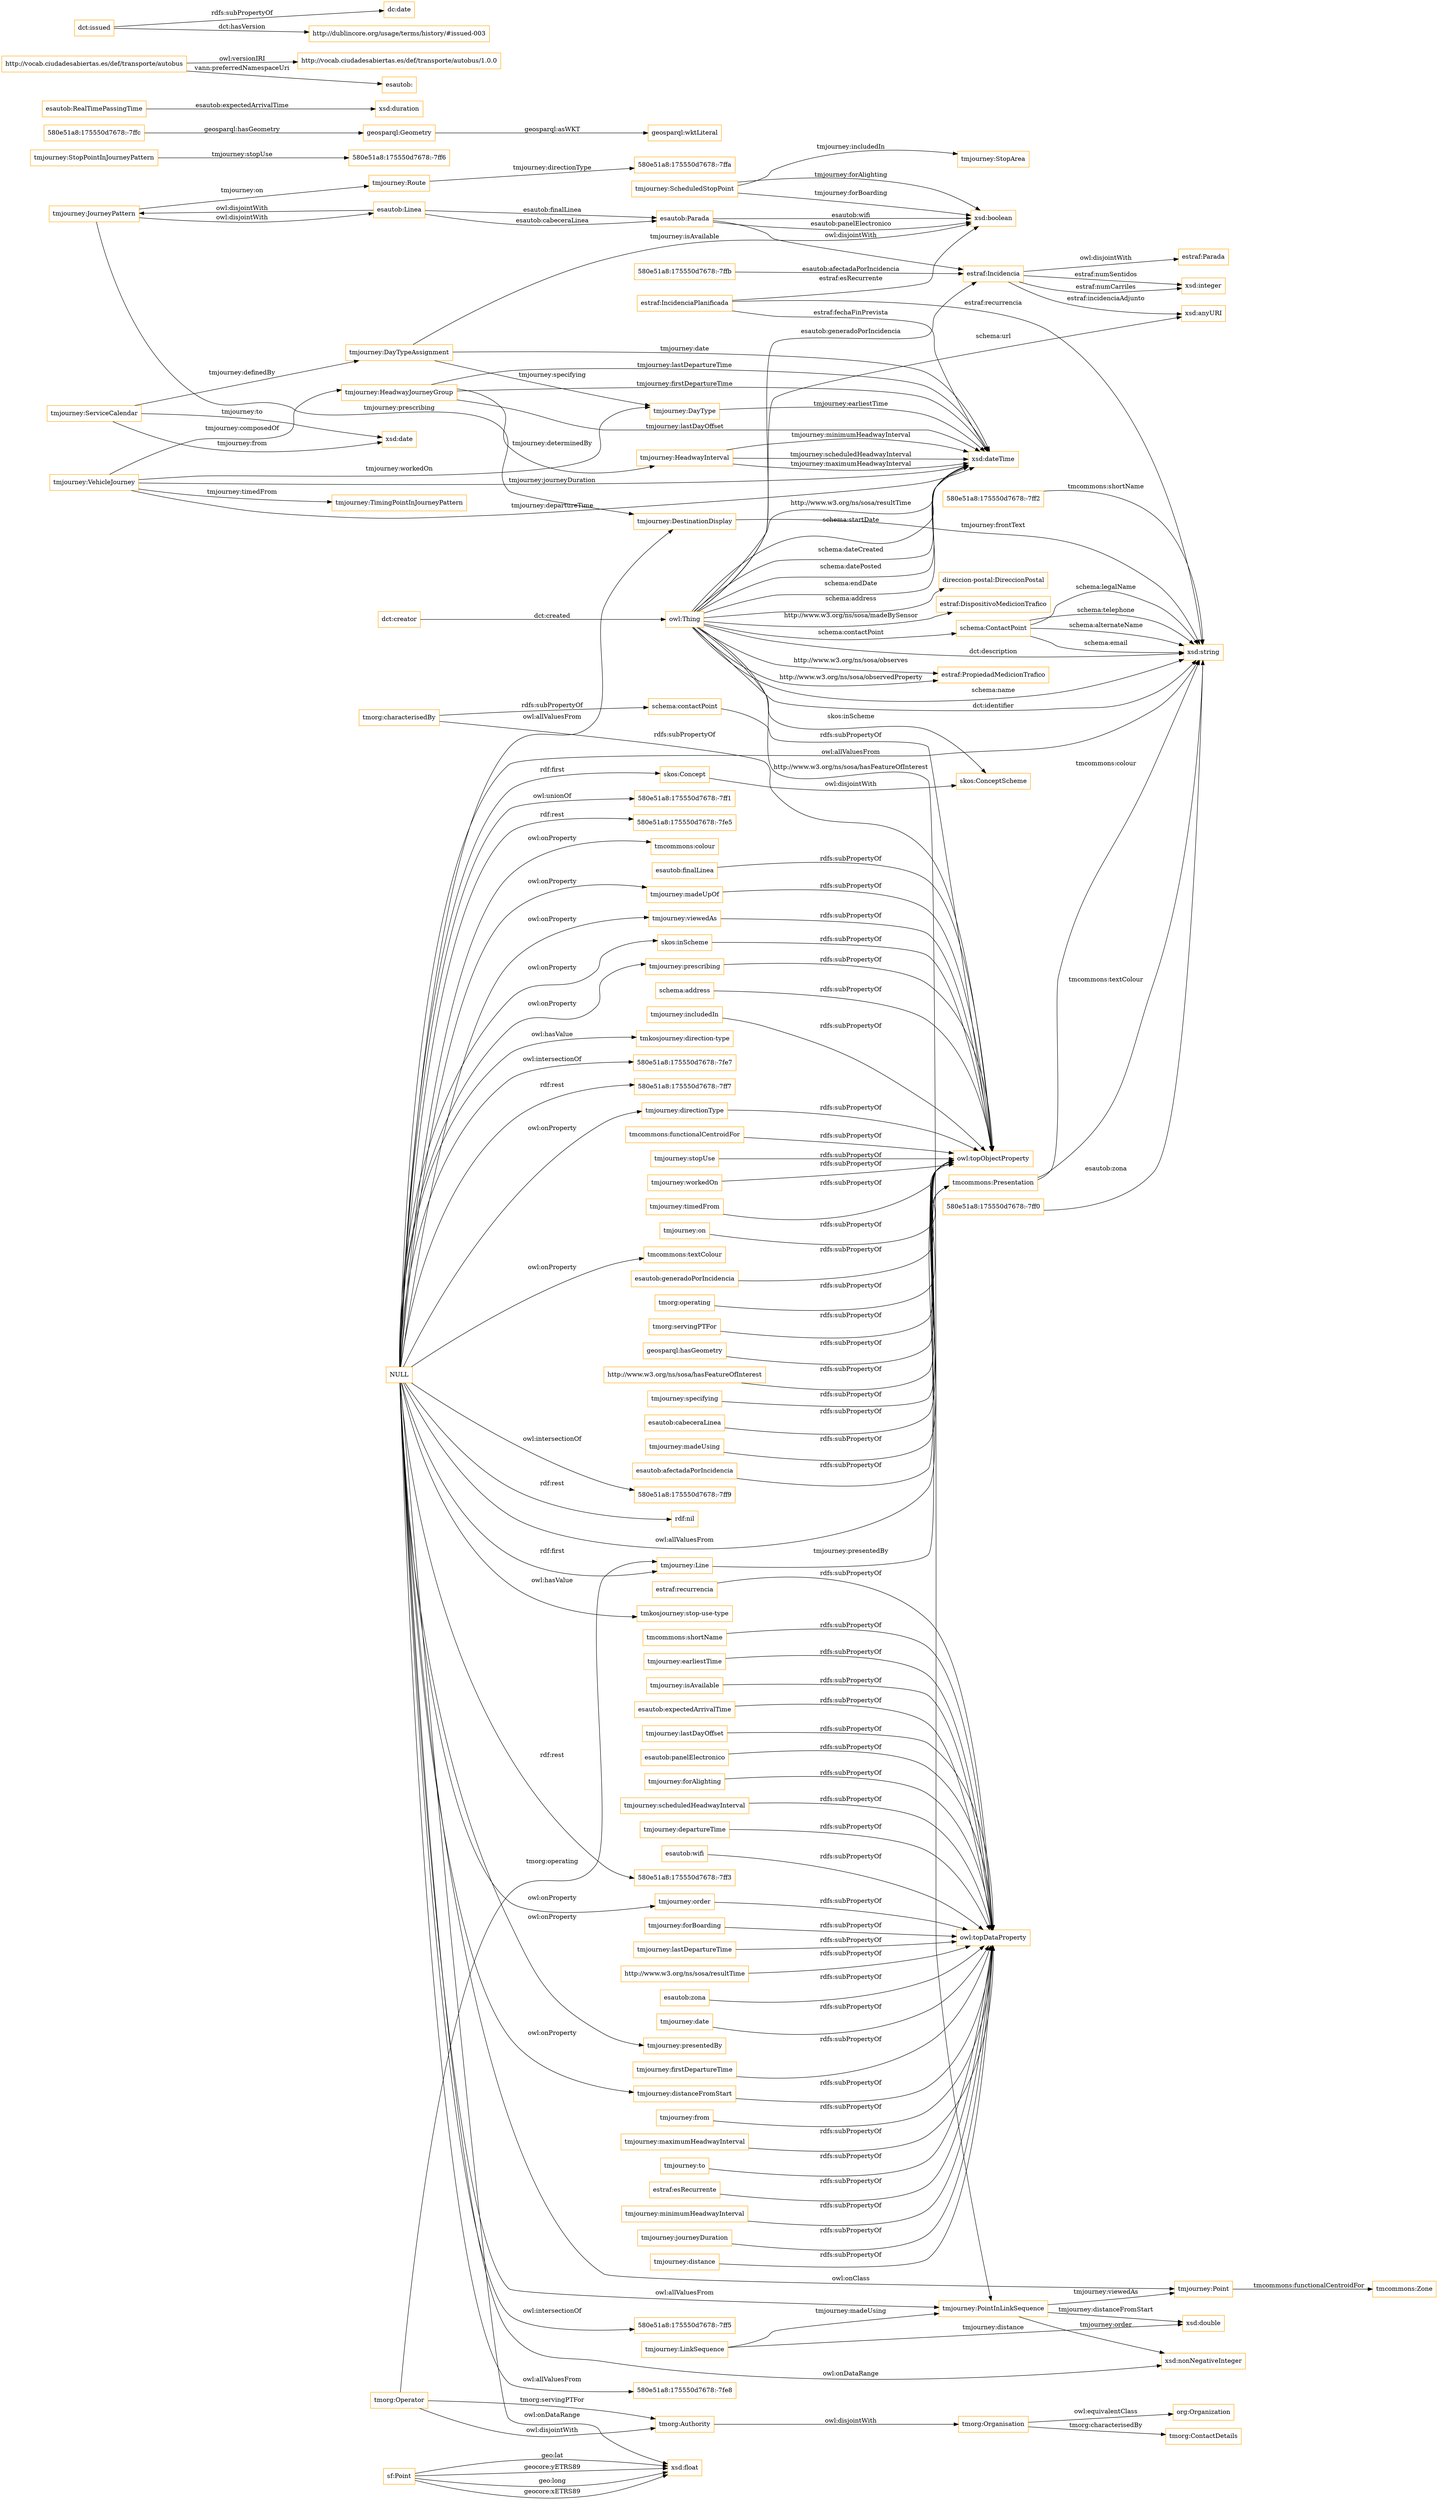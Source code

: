 digraph ar2dtool_diagram { 
rankdir=LR;
size="1501"
node [shape = rectangle, color="orange"]; "tmjourney:StopArea" "tmjourney:VehicleJourney" "580e51a8:175550d7678:-7ff6" "tmcommons:Presentation" "tmjourney:Line" "esautob:Linea" "tmorg:ContactDetails" "direccion-postal:DireccionPostal" "tmorg:Organisation" "tmjourney:DestinationDisplay" "schema:ContactPoint" "tmjourney:JourneyPattern" "tmjourney:Route" "geosparql:Geometry" "org:Organization" "tmjourney:HeadwayInterval" "skos:ConceptScheme" "esautob:RealTimePassingTime" "580e51a8:175550d7678:-7ffa" "sf:Point" "tmcommons:Zone" "580e51a8:175550d7678:-7fe8" "tmjourney:StopPointInJourneyPattern" "skos:Concept" "tmjourney:TimingPointInJourneyPattern" "estraf:IncidenciaPlanificada" "tmorg:Authority" "estraf:Incidencia" "580e51a8:175550d7678:-7ff2" "tmjourney:DayTypeAssignment" "tmjourney:HeadwayJourneyGroup" "tmjourney:ServiceCalendar" "esautob:Parada" "tmjourney:DayType" "tmjourney:PointInLinkSequence" "tmjourney:Point" "tmjourney:LinkSequence" "tmjourney:ScheduledStopPoint" "tmorg:Operator" ; /*classes style*/
	"estraf:recurrencia" -> "owl:topDataProperty" [ label = "rdfs:subPropertyOf" ];
	"tmjourney:prescribing" -> "owl:topObjectProperty" [ label = "rdfs:subPropertyOf" ];
	"tmorg:Organisation" -> "org:Organization" [ label = "owl:equivalentClass" ];
	"http://vocab.ciudadesabiertas.es/def/transporte/autobus" -> "http://vocab.ciudadesabiertas.es/def/transporte/autobus/1.0.0" [ label = "owl:versionIRI" ];
	"http://vocab.ciudadesabiertas.es/def/transporte/autobus" -> "esautob:" [ label = "vann:preferredNamespaceUri" ];
	"tmcommons:shortName" -> "owl:topDataProperty" [ label = "rdfs:subPropertyOf" ];
	"tmjourney:directionType" -> "owl:topObjectProperty" [ label = "rdfs:subPropertyOf" ];
	"tmjourney:earliestTime" -> "owl:topDataProperty" [ label = "rdfs:subPropertyOf" ];
	"tmorg:Authority" -> "tmorg:Organisation" [ label = "owl:disjointWith" ];
	"tmorg:Operator" -> "tmorg:Authority" [ label = "owl:disjointWith" ];
	"tmjourney:isAvailable" -> "owl:topDataProperty" [ label = "rdfs:subPropertyOf" ];
	"tmjourney:workedOn" -> "owl:topObjectProperty" [ label = "rdfs:subPropertyOf" ];
	"esautob:expectedArrivalTime" -> "owl:topDataProperty" [ label = "rdfs:subPropertyOf" ];
	"tmjourney:timedFrom" -> "owl:topObjectProperty" [ label = "rdfs:subPropertyOf" ];
	"tmjourney:lastDayOffset" -> "owl:topDataProperty" [ label = "rdfs:subPropertyOf" ];
	"esautob:panelElectronico" -> "owl:topDataProperty" [ label = "rdfs:subPropertyOf" ];
	"tmjourney:forAlighting" -> "owl:topDataProperty" [ label = "rdfs:subPropertyOf" ];
	"tmjourney:on" -> "owl:topObjectProperty" [ label = "rdfs:subPropertyOf" ];
	"estraf:Incidencia" -> "estraf:Parada" [ label = "owl:disjointWith" ];
	"tmjourney:scheduledHeadwayInterval" -> "owl:topDataProperty" [ label = "rdfs:subPropertyOf" ];
	"tmjourney:distanceFromStart" -> "owl:topDataProperty" [ label = "rdfs:subPropertyOf" ];
	"tmorg:operating" -> "owl:topObjectProperty" [ label = "rdfs:subPropertyOf" ];
	"tmorg:servingPTFor" -> "owl:topObjectProperty" [ label = "rdfs:subPropertyOf" ];
	"tmjourney:madeUpOf" -> "owl:topObjectProperty" [ label = "rdfs:subPropertyOf" ];
	"esautob:Linea" -> "tmjourney:JourneyPattern" [ label = "owl:disjointWith" ];
	"geosparql:hasGeometry" -> "owl:topObjectProperty" [ label = "rdfs:subPropertyOf" ];
	"tmjourney:departureTime" -> "owl:topDataProperty" [ label = "rdfs:subPropertyOf" ];
	"esautob:wifi" -> "owl:topDataProperty" [ label = "rdfs:subPropertyOf" ];
	"tmjourney:forBoarding" -> "owl:topDataProperty" [ label = "rdfs:subPropertyOf" ];
	"tmjourney:viewedAs" -> "owl:topObjectProperty" [ label = "rdfs:subPropertyOf" ];
	"skos:Concept" -> "skos:ConceptScheme" [ label = "owl:disjointWith" ];
	"tmjourney:lastDepartureTime" -> "owl:topDataProperty" [ label = "rdfs:subPropertyOf" ];
	"http://www.w3.org/ns/sosa/hasFeatureOfInterest" -> "owl:topObjectProperty" [ label = "rdfs:subPropertyOf" ];
	"tmjourney:specifying" -> "owl:topObjectProperty" [ label = "rdfs:subPropertyOf" ];
	"http://www.w3.org/ns/sosa/resultTime" -> "owl:topDataProperty" [ label = "rdfs:subPropertyOf" ];
	"skos:inScheme" -> "owl:topObjectProperty" [ label = "rdfs:subPropertyOf" ];
	"NULL" -> "tmjourney:distanceFromStart" [ label = "owl:onProperty" ];
	"NULL" -> "tmjourney:viewedAs" [ label = "owl:onProperty" ];
	"NULL" -> "tmjourney:Line" [ label = "rdf:first" ];
	"NULL" -> "580e51a8:175550d7678:-7ff1" [ label = "owl:unionOf" ];
	"NULL" -> "580e51a8:175550d7678:-7fe5" [ label = "rdf:rest" ];
	"NULL" -> "tmcommons:colour" [ label = "owl:onProperty" ];
	"NULL" -> "xsd:float" [ label = "owl:onDataRange" ];
	"NULL" -> "tmkosjourney:direction-type" [ label = "owl:hasValue" ];
	"NULL" -> "580e51a8:175550d7678:-7fe7" [ label = "owl:intersectionOf" ];
	"NULL" -> "580e51a8:175550d7678:-7ff7" [ label = "rdf:rest" ];
	"NULL" -> "tmcommons:textColour" [ label = "owl:onProperty" ];
	"NULL" -> "tmjourney:order" [ label = "owl:onProperty" ];
	"NULL" -> "580e51a8:175550d7678:-7ff9" [ label = "owl:intersectionOf" ];
	"NULL" -> "skos:Concept" [ label = "rdf:first" ];
	"NULL" -> "580e51a8:175550d7678:-7fe8" [ label = "owl:allValuesFrom" ];
	"NULL" -> "rdf:nil" [ label = "rdf:rest" ];
	"NULL" -> "tmjourney:Point" [ label = "owl:onClass" ];
	"NULL" -> "tmkosjourney:stop-use-type" [ label = "owl:hasValue" ];
	"NULL" -> "580e51a8:175550d7678:-7ff3" [ label = "rdf:rest" ];
	"NULL" -> "xsd:nonNegativeInteger" [ label = "owl:onDataRange" ];
	"NULL" -> "tmjourney:presentedBy" [ label = "owl:onProperty" ];
	"NULL" -> "tmjourney:prescribing" [ label = "owl:onProperty" ];
	"NULL" -> "tmjourney:DestinationDisplay" [ label = "owl:allValuesFrom" ];
	"NULL" -> "tmjourney:PointInLinkSequence" [ label = "owl:allValuesFrom" ];
	"NULL" -> "tmjourney:madeUpOf" [ label = "owl:onProperty" ];
	"NULL" -> "tmjourney:directionType" [ label = "owl:onProperty" ];
	"NULL" -> "tmcommons:Presentation" [ label = "owl:allValuesFrom" ];
	"NULL" -> "xsd:string" [ label = "owl:allValuesFrom" ];
	"NULL" -> "580e51a8:175550d7678:-7ff5" [ label = "owl:intersectionOf" ];
	"NULL" -> "skos:inScheme" [ label = "owl:onProperty" ];
	"esautob:zona" -> "owl:topDataProperty" [ label = "rdfs:subPropertyOf" ];
	"tmorg:characterisedBy" -> "schema:contactPoint" [ label = "rdfs:subPropertyOf" ];
	"tmorg:characterisedBy" -> "owl:topObjectProperty" [ label = "rdfs:subPropertyOf" ];
	"esautob:cabeceraLinea" -> "owl:topObjectProperty" [ label = "rdfs:subPropertyOf" ];
	"tmjourney:date" -> "owl:topDataProperty" [ label = "rdfs:subPropertyOf" ];
	"tmjourney:firstDepartureTime" -> "owl:topDataProperty" [ label = "rdfs:subPropertyOf" ];
	"tmjourney:from" -> "owl:topDataProperty" [ label = "rdfs:subPropertyOf" ];
	"schema:contactPoint" -> "owl:topObjectProperty" [ label = "rdfs:subPropertyOf" ];
	"tmjourney:maximumHeadwayInterval" -> "owl:topDataProperty" [ label = "rdfs:subPropertyOf" ];
	"esautob:afectadaPorIncidencia" -> "owl:topObjectProperty" [ label = "rdfs:subPropertyOf" ];
	"tmjourney:JourneyPattern" -> "esautob:Linea" [ label = "owl:disjointWith" ];
	"esautob:finalLinea" -> "owl:topObjectProperty" [ label = "rdfs:subPropertyOf" ];
	"esautob:Parada" -> "estraf:Incidencia" [ label = "owl:disjointWith" ];
	"dct:issued" -> "dc:date" [ label = "rdfs:subPropertyOf" ];
	"dct:issued" -> "http://dublincore.org/usage/terms/history/#issued-003" [ label = "dct:hasVersion" ];
	"esautob:generadoPorIncidencia" -> "owl:topObjectProperty" [ label = "rdfs:subPropertyOf" ];
	"tmjourney:to" -> "owl:topDataProperty" [ label = "rdfs:subPropertyOf" ];
	"schema:address" -> "owl:topObjectProperty" [ label = "rdfs:subPropertyOf" ];
	"tmjourney:includedIn" -> "owl:topObjectProperty" [ label = "rdfs:subPropertyOf" ];
	"estraf:esRecurrente" -> "owl:topDataProperty" [ label = "rdfs:subPropertyOf" ];
	"tmjourney:minimumHeadwayInterval" -> "owl:topDataProperty" [ label = "rdfs:subPropertyOf" ];
	"tmjourney:order" -> "owl:topDataProperty" [ label = "rdfs:subPropertyOf" ];
	"tmjourney:journeyDuration" -> "owl:topDataProperty" [ label = "rdfs:subPropertyOf" ];
	"tmcommons:functionalCentroidFor" -> "owl:topObjectProperty" [ label = "rdfs:subPropertyOf" ];
	"tmjourney:madeUsing" -> "owl:topObjectProperty" [ label = "rdfs:subPropertyOf" ];
	"tmjourney:distance" -> "owl:topDataProperty" [ label = "rdfs:subPropertyOf" ];
	"tmjourney:stopUse" -> "owl:topObjectProperty" [ label = "rdfs:subPropertyOf" ];
	"owl:Thing" -> "xsd:dateTime" [ label = "schema:startDate" ];
	"schema:ContactPoint" -> "xsd:string" [ label = "schema:alternateName" ];
	"esautob:Linea" -> "esautob:Parada" [ label = "esautob:finalLinea" ];
	"580e51a8:175550d7678:-7ffc" -> "geosparql:Geometry" [ label = "geosparql:hasGeometry" ];
	"tmjourney:DayTypeAssignment" -> "tmjourney:DayType" [ label = "tmjourney:specifying" ];
	"tmjourney:ScheduledStopPoint" -> "xsd:boolean" [ label = "tmjourney:forBoarding" ];
	"sf:Point" -> "xsd:float" [ label = "geo:long" ];
	"tmjourney:HeadwayJourneyGroup" -> "xsd:dateTime" [ label = "tmjourney:firstDepartureTime" ];
	"owl:Thing" -> "xsd:string" [ label = "dct:description" ];
	"owl:Thing" -> "xsd:dateTime" [ label = "schema:dateCreated" ];
	"tmjourney:PointInLinkSequence" -> "tmjourney:Point" [ label = "tmjourney:viewedAs" ];
	"owl:Thing" -> "xsd:anyURI" [ label = "schema:url" ];
	"580e51a8:175550d7678:-7ffb" -> "estraf:Incidencia" [ label = "esautob:afectadaPorIncidencia" ];
	"owl:Thing" -> "estraf:Incidencia" [ label = "esautob:generadoPorIncidencia" ];
	"tmjourney:JourneyPattern" -> "tmjourney:Route" [ label = "tmjourney:on" ];
	"owl:Thing" -> "skos:ConceptScheme" [ label = "skos:inScheme" ];
	"sf:Point" -> "xsd:float" [ label = "geocore:xETRS89" ];
	"tmjourney:LinkSequence" -> "tmjourney:PointInLinkSequence" [ label = "tmjourney:madeUsing" ];
	"estraf:IncidenciaPlanificada" -> "xsd:dateTime" [ label = "estraf:fechaFinPrevista" ];
	"schema:ContactPoint" -> "xsd:string" [ label = "schema:email" ];
	"tmjourney:HeadwayJourneyGroup" -> "xsd:dateTime" [ label = "tmjourney:lastDayOffset" ];
	"tmjourney:Point" -> "tmcommons:Zone" [ label = "tmcommons:functionalCentroidFor" ];
	"owl:Thing" -> "xsd:dateTime" [ label = "schema:datePosted" ];
	"tmjourney:HeadwayInterval" -> "xsd:dateTime" [ label = "tmjourney:minimumHeadwayInterval" ];
	"esautob:Linea" -> "esautob:Parada" [ label = "esautob:cabeceraLinea" ];
	"estraf:Incidencia" -> "xsd:anyURI" [ label = "estraf:incidenciaAdjunto" ];
	"580e51a8:175550d7678:-7ff0" -> "xsd:string" [ label = "esautob:zona" ];
	"tmorg:Operator" -> "tmjourney:Line" [ label = "tmorg:operating" ];
	"owl:Thing" -> "tmjourney:PointInLinkSequence" [ label = "http://www.w3.org/ns/sosa/hasFeatureOfInterest" ];
	"tmjourney:DestinationDisplay" -> "xsd:string" [ label = "tmjourney:frontText" ];
	"geosparql:Geometry" -> "geosparql:wktLiteral" [ label = "geosparql:asWKT" ];
	"owl:Thing" -> "schema:ContactPoint" [ label = "schema:contactPoint" ];
	"esautob:Parada" -> "xsd:boolean" [ label = "esautob:wifi" ];
	"owl:Thing" -> "xsd:dateTime" [ label = "schema:endDate" ];
	"estraf:Incidencia" -> "xsd:integer" [ label = "estraf:numCarriles" ];
	"owl:Thing" -> "xsd:dateTime" [ label = "http://www.w3.org/ns/sosa/resultTime" ];
	"tmjourney:ScheduledStopPoint" -> "tmjourney:StopArea" [ label = "tmjourney:includedIn" ];
	"tmjourney:DayTypeAssignment" -> "xsd:dateTime" [ label = "tmjourney:date" ];
	"tmjourney:Line" -> "tmcommons:Presentation" [ label = "tmjourney:presentedBy" ];
	"tmjourney:VehicleJourney" -> "tmjourney:DayType" [ label = "tmjourney:workedOn" ];
	"tmjourney:VehicleJourney" -> "xsd:dateTime" [ label = "tmjourney:journeyDuration" ];
	"tmjourney:ScheduledStopPoint" -> "xsd:boolean" [ label = "tmjourney:forAlighting" ];
	"tmjourney:VehicleJourney" -> "xsd:dateTime" [ label = "tmjourney:departureTime" ];
	"tmjourney:HeadwayJourneyGroup" -> "tmjourney:HeadwayInterval" [ label = "tmjourney:determinedBy" ];
	"tmjourney:HeadwayInterval" -> "xsd:dateTime" [ label = "tmjourney:scheduledHeadwayInterval" ];
	"tmjourney:HeadwayJourneyGroup" -> "xsd:dateTime" [ label = "tmjourney:lastDepartureTime" ];
	"tmjourney:HeadwayInterval" -> "xsd:dateTime" [ label = "tmjourney:maximumHeadwayInterval" ];
	"tmjourney:PointInLinkSequence" -> "xsd:double" [ label = "tmjourney:distanceFromStart" ];
	"tmjourney:StopPointInJourneyPattern" -> "580e51a8:175550d7678:-7ff6" [ label = "tmjourney:stopUse" ];
	"esautob:Parada" -> "xsd:boolean" [ label = "esautob:panelElectronico" ];
	"owl:Thing" -> "estraf:PropiedadMedicionTrafico" [ label = "http://www.w3.org/ns/sosa/observedProperty" ];
	"schema:ContactPoint" -> "xsd:string" [ label = "schema:legalName" ];
	"tmjourney:ServiceCalendar" -> "tmjourney:DayTypeAssignment" [ label = "tmjourney:definedBy" ];
	"tmjourney:LinkSequence" -> "xsd:double" [ label = "tmjourney:distance" ];
	"tmjourney:ServiceCalendar" -> "xsd:date" [ label = "tmjourney:from" ];
	"owl:Thing" -> "xsd:string" [ label = "schema:name" ];
	"tmjourney:PointInLinkSequence" -> "xsd:nonNegativeInteger" [ label = "tmjourney:order" ];
	"owl:Thing" -> "estraf:PropiedadMedicionTrafico" [ label = "http://www.w3.org/ns/sosa/observes" ];
	"owl:Thing" -> "direccion-postal:DireccionPostal" [ label = "schema:address" ];
	"tmjourney:VehicleJourney" -> "tmjourney:HeadwayJourneyGroup" [ label = "tmjourney:composedOf" ];
	"owl:Thing" -> "estraf:DispositivoMedicionTrafico" [ label = "http://www.w3.org/ns/sosa/madeBySensor" ];
	"estraf:IncidenciaPlanificada" -> "xsd:string" [ label = "estraf:recurrencia" ];
	"tmjourney:JourneyPattern" -> "tmjourney:DestinationDisplay" [ label = "tmjourney:prescribing" ];
	"tmjourney:DayType" -> "xsd:dateTime" [ label = "tmjourney:earliestTime" ];
	"sf:Point" -> "xsd:float" [ label = "geo:lat" ];
	"owl:Thing" -> "xsd:string" [ label = "dct:identifier" ];
	"esautob:RealTimePassingTime" -> "xsd:duration" [ label = "esautob:expectedArrivalTime" ];
	"tmjourney:VehicleJourney" -> "tmjourney:TimingPointInJourneyPattern" [ label = "tmjourney:timedFrom" ];
	"tmorg:Organisation" -> "tmorg:ContactDetails" [ label = "tmorg:characterisedBy" ];
	"estraf:Incidencia" -> "xsd:integer" [ label = "estraf:numSentidos" ];
	"sf:Point" -> "xsd:float" [ label = "geocore:yETRS89" ];
	"tmjourney:DayTypeAssignment" -> "xsd:boolean" [ label = "tmjourney:isAvailable" ];
	"estraf:IncidenciaPlanificada" -> "xsd:boolean" [ label = "estraf:esRecurrente" ];
	"tmorg:Operator" -> "tmorg:Authority" [ label = "tmorg:servingPTFor" ];
	"tmjourney:ServiceCalendar" -> "xsd:date" [ label = "tmjourney:to" ];
	"schema:ContactPoint" -> "xsd:string" [ label = "schema:telephone" ];
	"dct:creator" -> "owl:Thing" [ label = "dct:created" ];
	"tmjourney:Route" -> "580e51a8:175550d7678:-7ffa" [ label = "tmjourney:directionType" ];
	"tmcommons:Presentation" -> "xsd:string" [ label = "tmcommons:textColour" ];
	"580e51a8:175550d7678:-7ff2" -> "xsd:string" [ label = "tmcommons:shortName" ];
	"tmcommons:Presentation" -> "xsd:string" [ label = "tmcommons:colour" ];

}
